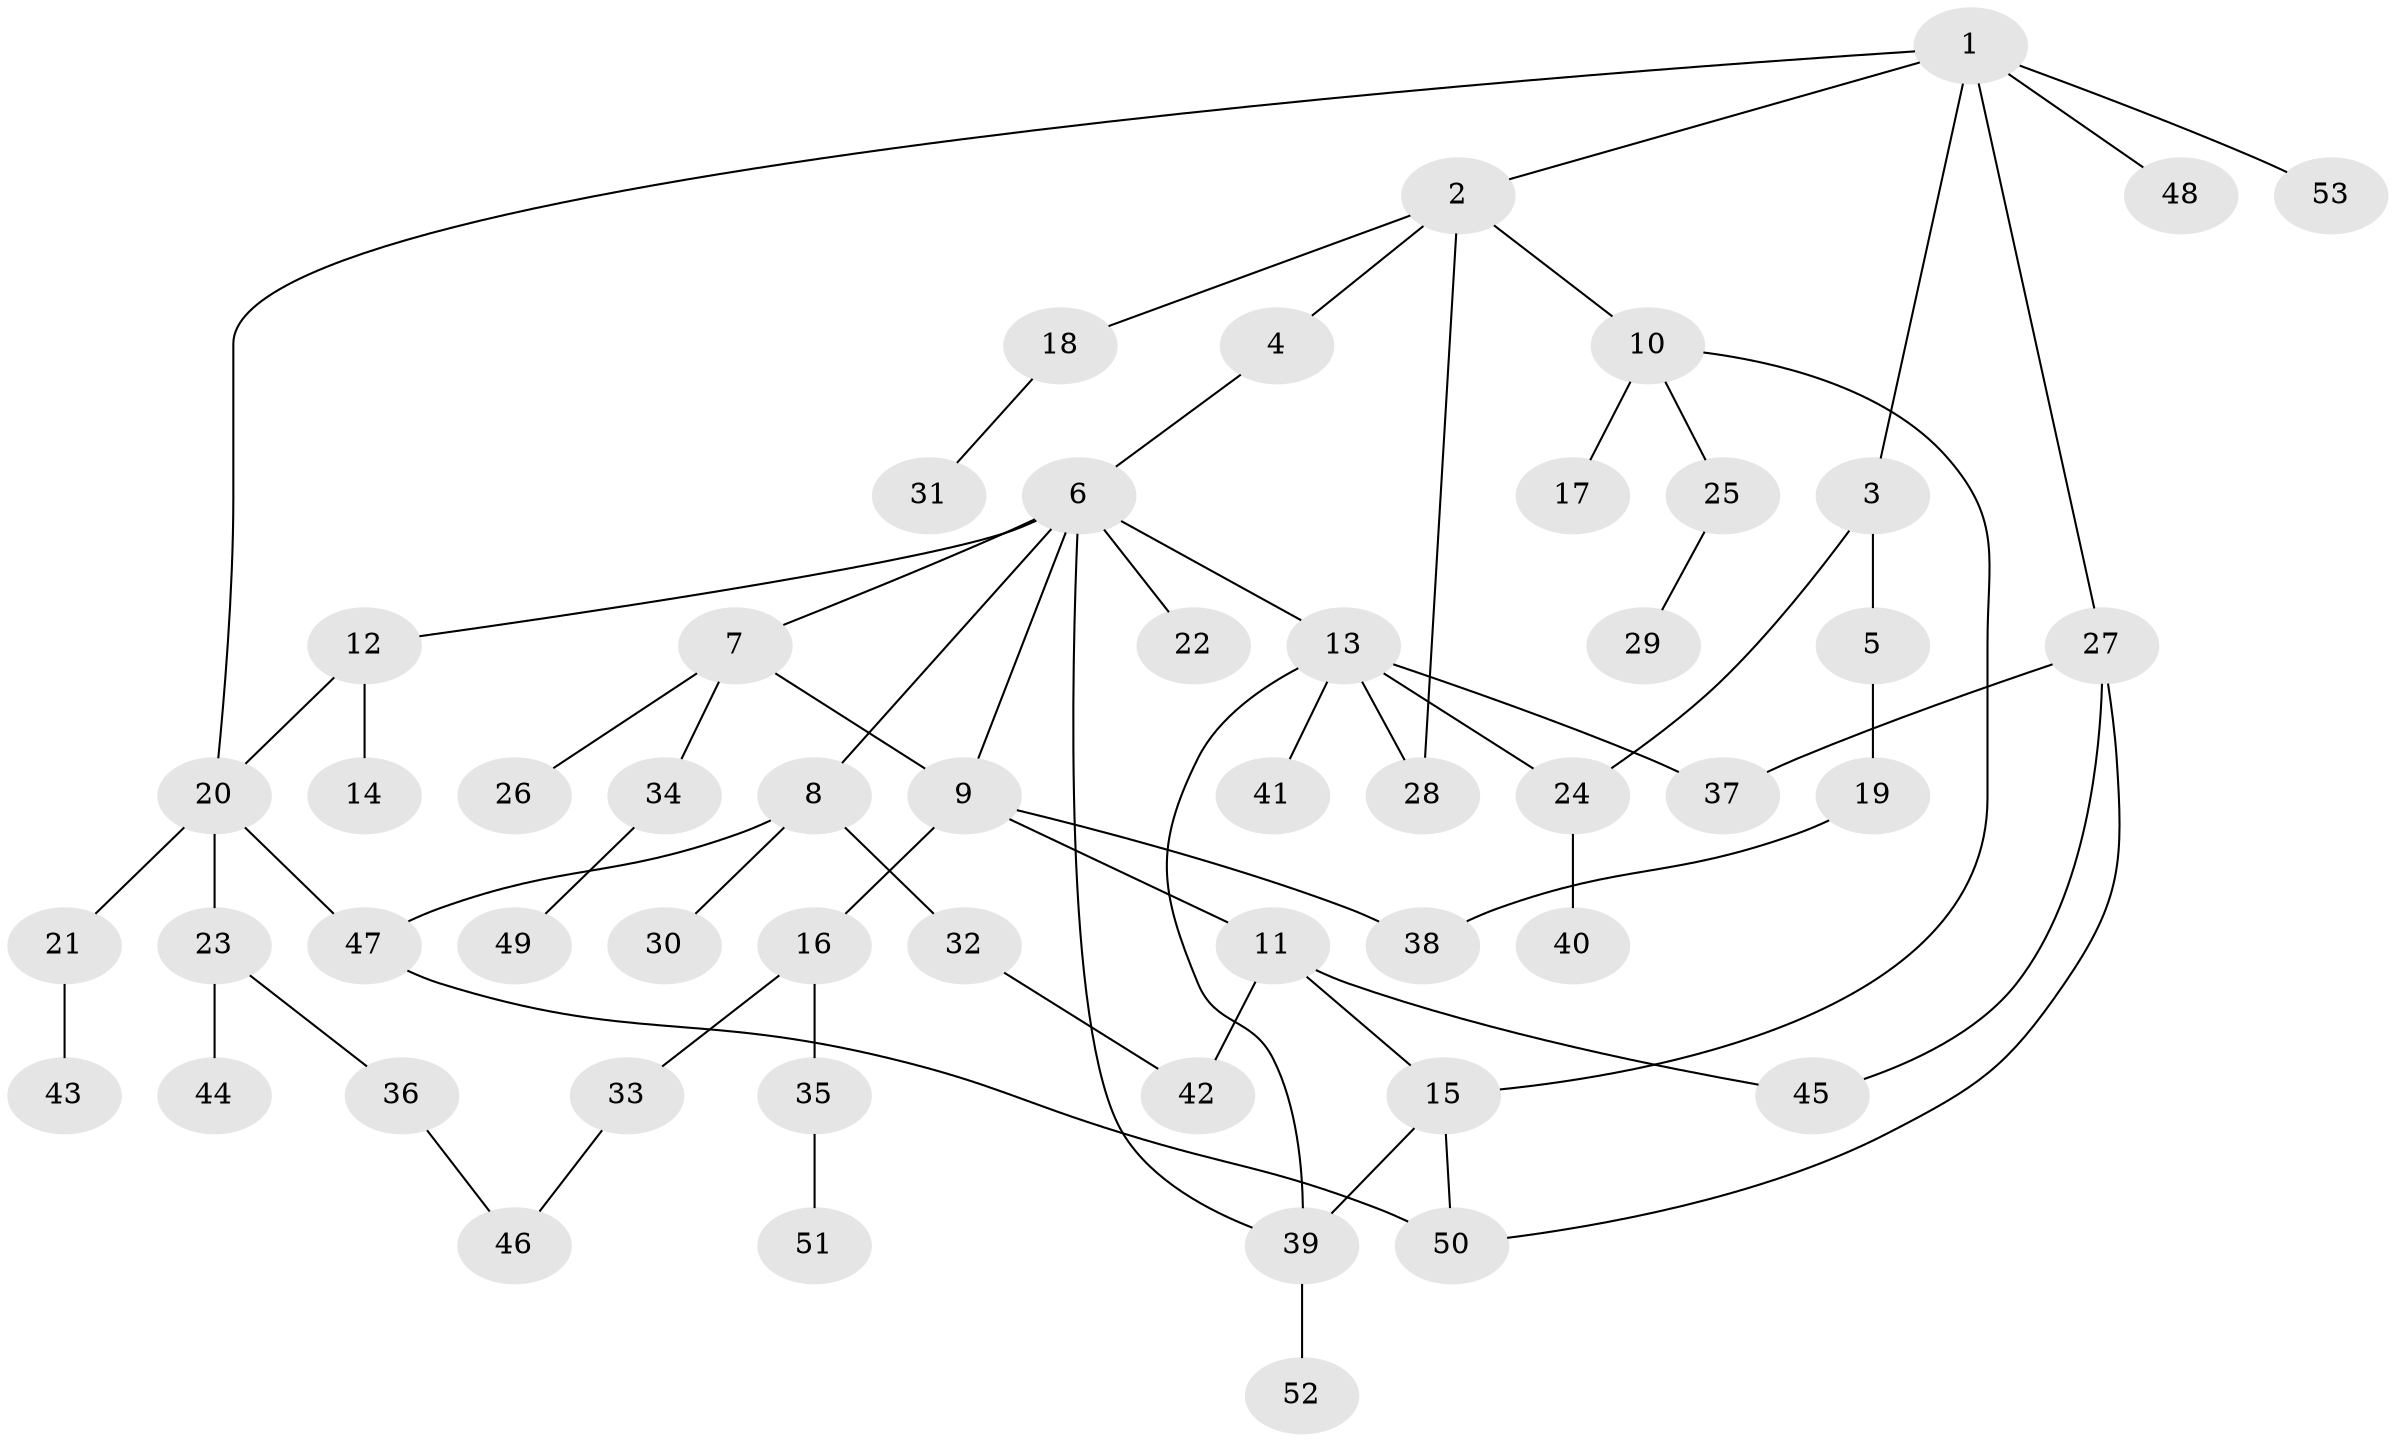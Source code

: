 // Generated by graph-tools (version 1.1) at 2025/49/03/09/25 03:49:22]
// undirected, 53 vertices, 67 edges
graph export_dot {
graph [start="1"]
  node [color=gray90,style=filled];
  1;
  2;
  3;
  4;
  5;
  6;
  7;
  8;
  9;
  10;
  11;
  12;
  13;
  14;
  15;
  16;
  17;
  18;
  19;
  20;
  21;
  22;
  23;
  24;
  25;
  26;
  27;
  28;
  29;
  30;
  31;
  32;
  33;
  34;
  35;
  36;
  37;
  38;
  39;
  40;
  41;
  42;
  43;
  44;
  45;
  46;
  47;
  48;
  49;
  50;
  51;
  52;
  53;
  1 -- 2;
  1 -- 3;
  1 -- 20;
  1 -- 27;
  1 -- 48;
  1 -- 53;
  2 -- 4;
  2 -- 10;
  2 -- 18;
  2 -- 28;
  3 -- 5;
  3 -- 24;
  4 -- 6;
  5 -- 19;
  6 -- 7;
  6 -- 8;
  6 -- 9;
  6 -- 12;
  6 -- 13;
  6 -- 22;
  6 -- 39;
  7 -- 26;
  7 -- 34;
  7 -- 9;
  8 -- 30;
  8 -- 32;
  8 -- 47;
  9 -- 11;
  9 -- 16;
  9 -- 38;
  10 -- 17;
  10 -- 25;
  10 -- 15;
  11 -- 15;
  11 -- 42;
  11 -- 45;
  12 -- 14;
  12 -- 20;
  13 -- 24;
  13 -- 28;
  13 -- 37;
  13 -- 41;
  13 -- 39;
  15 -- 39;
  15 -- 50;
  16 -- 33;
  16 -- 35;
  18 -- 31;
  19 -- 38;
  20 -- 21;
  20 -- 23;
  20 -- 47;
  21 -- 43;
  23 -- 36;
  23 -- 44;
  24 -- 40;
  25 -- 29;
  27 -- 45;
  27 -- 50;
  27 -- 37;
  32 -- 42;
  33 -- 46;
  34 -- 49;
  35 -- 51;
  36 -- 46;
  39 -- 52;
  47 -- 50;
}
